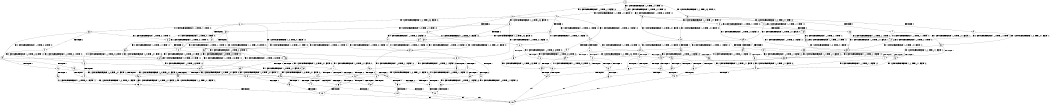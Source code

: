digraph BCG {
size = "7, 10.5";
center = TRUE;
node [shape = circle];
0 [peripheries = 2];
0 -> 1 [label = "EX !1 !ATOMIC_EXCH_BRANCH (1, +0, TRUE, +0, 1, TRUE) !:0:"];
0 -> 2 [label = "EX !2 !ATOMIC_EXCH_BRANCH (1, +1, TRUE, +1, 1, FALSE) !:0:"];
0 -> 3 [label = "EX !0 !ATOMIC_EXCH_BRANCH (1, +1, TRUE, +0, 3, TRUE) !:0:"];
1 -> 4 [label = "EX !2 !ATOMIC_EXCH_BRANCH (1, +1, TRUE, +1, 1, FALSE) !:0:"];
1 -> 5 [label = "EX !0 !ATOMIC_EXCH_BRANCH (1, +1, TRUE, +0, 3, TRUE) !:0:"];
1 -> 1 [label = "EX !1 !ATOMIC_EXCH_BRANCH (1, +0, TRUE, +0, 1, TRUE) !:0:"];
2 -> 6 [label = "TERMINATE !2"];
2 -> 7 [label = "EX !1 !ATOMIC_EXCH_BRANCH (1, +0, TRUE, +0, 1, FALSE) !:0:"];
2 -> 8 [label = "EX !0 !ATOMIC_EXCH_BRANCH (1, +1, TRUE, +0, 3, FALSE) !:0:"];
3 -> 9 [label = "TERMINATE !0"];
3 -> 10 [label = "EX !1 !ATOMIC_EXCH_BRANCH (1, +0, TRUE, +0, 1, FALSE) !:0:"];
3 -> 11 [label = "EX !2 !ATOMIC_EXCH_BRANCH (1, +1, TRUE, +1, 1, TRUE) !:0:"];
4 -> 12 [label = "TERMINATE !2"];
4 -> 13 [label = "EX !0 !ATOMIC_EXCH_BRANCH (1, +1, TRUE, +0, 3, FALSE) !:0:"];
4 -> 7 [label = "EX !1 !ATOMIC_EXCH_BRANCH (1, +0, TRUE, +0, 1, FALSE) !:0:"];
5 -> 14 [label = "TERMINATE !0"];
5 -> 15 [label = "EX !2 !ATOMIC_EXCH_BRANCH (1, +1, TRUE, +1, 1, TRUE) !:0:"];
5 -> 10 [label = "EX !1 !ATOMIC_EXCH_BRANCH (1, +0, TRUE, +0, 1, FALSE) !:0:"];
6 -> 16 [label = "EX !1 !ATOMIC_EXCH_BRANCH (1, +0, TRUE, +0, 1, FALSE) !:0:"];
6 -> 17 [label = "EX !0 !ATOMIC_EXCH_BRANCH (1, +1, TRUE, +0, 3, FALSE) !:0:"];
7 -> 18 [label = "TERMINATE !1"];
7 -> 19 [label = "TERMINATE !2"];
7 -> 20 [label = "EX !0 !ATOMIC_EXCH_BRANCH (1, +1, TRUE, +0, 3, TRUE) !:0:"];
8 -> 21 [label = "TERMINATE !2"];
8 -> 22 [label = "EX !1 !ATOMIC_EXCH_BRANCH (1, +0, TRUE, +0, 1, FALSE) !:0:"];
8 -> 23 [label = "EX !0 !ATOMIC_EXCH_BRANCH (1, +0, TRUE, +1, 1, TRUE) !:0:"];
9 -> 24 [label = "EX !2 !ATOMIC_EXCH_BRANCH (1, +1, TRUE, +1, 1, TRUE) !:1:"];
9 -> 25 [label = "EX !1 !ATOMIC_EXCH_BRANCH (1, +0, TRUE, +0, 1, FALSE) !:1:"];
10 -> 26 [label = "TERMINATE !1"];
10 -> 27 [label = "TERMINATE !0"];
10 -> 20 [label = "EX !2 !ATOMIC_EXCH_BRANCH (1, +1, TRUE, +1, 1, FALSE) !:0:"];
11 -> 28 [label = "TERMINATE !0"];
11 -> 29 [label = "EX !1 !ATOMIC_EXCH_BRANCH (1, +0, TRUE, +0, 1, FALSE) !:0:"];
11 -> 11 [label = "EX !2 !ATOMIC_EXCH_BRANCH (1, +1, TRUE, +1, 1, TRUE) !:0:"];
12 -> 30 [label = "EX !0 !ATOMIC_EXCH_BRANCH (1, +1, TRUE, +0, 3, FALSE) !:0:"];
12 -> 16 [label = "EX !1 !ATOMIC_EXCH_BRANCH (1, +0, TRUE, +0, 1, FALSE) !:0:"];
13 -> 31 [label = "TERMINATE !2"];
13 -> 22 [label = "EX !1 !ATOMIC_EXCH_BRANCH (1, +0, TRUE, +0, 1, FALSE) !:0:"];
13 -> 32 [label = "EX !0 !ATOMIC_EXCH_BRANCH (1, +0, TRUE, +1, 1, TRUE) !:0:"];
14 -> 33 [label = "EX !2 !ATOMIC_EXCH_BRANCH (1, +1, TRUE, +1, 1, TRUE) !:1:"];
14 -> 25 [label = "EX !1 !ATOMIC_EXCH_BRANCH (1, +0, TRUE, +0, 1, FALSE) !:1:"];
15 -> 34 [label = "TERMINATE !0"];
15 -> 15 [label = "EX !2 !ATOMIC_EXCH_BRANCH (1, +1, TRUE, +1, 1, TRUE) !:0:"];
15 -> 29 [label = "EX !1 !ATOMIC_EXCH_BRANCH (1, +0, TRUE, +0, 1, FALSE) !:0:"];
16 -> 35 [label = "TERMINATE !1"];
16 -> 36 [label = "EX !0 !ATOMIC_EXCH_BRANCH (1, +1, TRUE, +0, 3, TRUE) !:0:"];
17 -> 37 [label = "EX !1 !ATOMIC_EXCH_BRANCH (1, +0, TRUE, +0, 1, FALSE) !:0:"];
17 -> 38 [label = "EX !0 !ATOMIC_EXCH_BRANCH (1, +0, TRUE, +1, 1, TRUE) !:0:"];
18 -> 39 [label = "TERMINATE !2"];
18 -> 40 [label = "EX !0 !ATOMIC_EXCH_BRANCH (1, +1, TRUE, +0, 3, TRUE) !:0:"];
19 -> 35 [label = "TERMINATE !1"];
19 -> 36 [label = "EX !0 !ATOMIC_EXCH_BRANCH (1, +1, TRUE, +0, 3, TRUE) !:0:"];
20 -> 41 [label = "TERMINATE !1"];
20 -> 42 [label = "TERMINATE !2"];
20 -> 43 [label = "TERMINATE !0"];
21 -> 37 [label = "EX !1 !ATOMIC_EXCH_BRANCH (1, +0, TRUE, +0, 1, FALSE) !:0:"];
21 -> 38 [label = "EX !0 !ATOMIC_EXCH_BRANCH (1, +0, TRUE, +1, 1, TRUE) !:0:"];
22 -> 44 [label = "TERMINATE !1"];
22 -> 45 [label = "TERMINATE !2"];
22 -> 46 [label = "EX !0 !ATOMIC_EXCH_BRANCH (1, +0, TRUE, +1, 1, FALSE) !:0:"];
23 -> 47 [label = "TERMINATE !2"];
23 -> 48 [label = "EX !1 !ATOMIC_EXCH_BRANCH (1, +0, TRUE, +0, 1, TRUE) !:0:"];
23 -> 49 [label = "EX !0 !ATOMIC_EXCH_BRANCH (1, +1, TRUE, +0, 3, TRUE) !:0:"];
24 -> 50 [label = "EX !1 !ATOMIC_EXCH_BRANCH (1, +0, TRUE, +0, 1, FALSE) !:1:"];
24 -> 24 [label = "EX !2 !ATOMIC_EXCH_BRANCH (1, +1, TRUE, +1, 1, TRUE) !:1:"];
25 -> 51 [label = "TERMINATE !1"];
25 -> 52 [label = "EX !2 !ATOMIC_EXCH_BRANCH (1, +1, TRUE, +1, 1, FALSE) !:1:"];
26 -> 53 [label = "TERMINATE !0"];
26 -> 40 [label = "EX !2 !ATOMIC_EXCH_BRANCH (1, +1, TRUE, +1, 1, FALSE) !:0:"];
27 -> 51 [label = "TERMINATE !1"];
27 -> 52 [label = "EX !2 !ATOMIC_EXCH_BRANCH (1, +1, TRUE, +1, 1, FALSE) !:1:"];
28 -> 50 [label = "EX !1 !ATOMIC_EXCH_BRANCH (1, +0, TRUE, +0, 1, FALSE) !:1:"];
28 -> 24 [label = "EX !2 !ATOMIC_EXCH_BRANCH (1, +1, TRUE, +1, 1, TRUE) !:1:"];
29 -> 54 [label = "TERMINATE !1"];
29 -> 55 [label = "TERMINATE !0"];
29 -> 20 [label = "EX !2 !ATOMIC_EXCH_BRANCH (1, +1, TRUE, +1, 1, FALSE) !:0:"];
30 -> 37 [label = "EX !1 !ATOMIC_EXCH_BRANCH (1, +0, TRUE, +0, 1, FALSE) !:0:"];
30 -> 56 [label = "EX !0 !ATOMIC_EXCH_BRANCH (1, +0, TRUE, +1, 1, TRUE) !:0:"];
31 -> 37 [label = "EX !1 !ATOMIC_EXCH_BRANCH (1, +0, TRUE, +0, 1, FALSE) !:0:"];
31 -> 56 [label = "EX !0 !ATOMIC_EXCH_BRANCH (1, +0, TRUE, +1, 1, TRUE) !:0:"];
32 -> 57 [label = "TERMINATE !2"];
32 -> 48 [label = "EX !1 !ATOMIC_EXCH_BRANCH (1, +0, TRUE, +0, 1, TRUE) !:0:"];
32 -> 58 [label = "EX !0 !ATOMIC_EXCH_BRANCH (1, +1, TRUE, +0, 3, TRUE) !:0:"];
33 -> 33 [label = "EX !2 !ATOMIC_EXCH_BRANCH (1, +1, TRUE, +1, 1, TRUE) !:1:"];
33 -> 50 [label = "EX !1 !ATOMIC_EXCH_BRANCH (1, +0, TRUE, +0, 1, FALSE) !:1:"];
34 -> 33 [label = "EX !2 !ATOMIC_EXCH_BRANCH (1, +1, TRUE, +1, 1, TRUE) !:1:"];
34 -> 50 [label = "EX !1 !ATOMIC_EXCH_BRANCH (1, +0, TRUE, +0, 1, FALSE) !:1:"];
35 -> 59 [label = "EX !0 !ATOMIC_EXCH_BRANCH (1, +1, TRUE, +0, 3, TRUE) !:0:"];
36 -> 60 [label = "TERMINATE !1"];
36 -> 61 [label = "TERMINATE !0"];
37 -> 62 [label = "TERMINATE !1"];
37 -> 63 [label = "EX !0 !ATOMIC_EXCH_BRANCH (1, +0, TRUE, +1, 1, FALSE) !:0:"];
38 -> 64 [label = "EX !1 !ATOMIC_EXCH_BRANCH (1, +0, TRUE, +0, 1, TRUE) !:0:"];
38 -> 65 [label = "EX !0 !ATOMIC_EXCH_BRANCH (1, +1, TRUE, +0, 3, TRUE) !:0:"];
39 -> 59 [label = "EX !0 !ATOMIC_EXCH_BRANCH (1, +1, TRUE, +0, 3, TRUE) !:0:"];
40 -> 66 [label = "TERMINATE !2"];
40 -> 67 [label = "TERMINATE !0"];
41 -> 66 [label = "TERMINATE !2"];
41 -> 67 [label = "TERMINATE !0"];
42 -> 60 [label = "TERMINATE !1"];
42 -> 61 [label = "TERMINATE !0"];
43 -> 68 [label = "TERMINATE !1"];
43 -> 69 [label = "TERMINATE !2"];
44 -> 70 [label = "TERMINATE !2"];
44 -> 71 [label = "EX !0 !ATOMIC_EXCH_BRANCH (1, +0, TRUE, +1, 1, FALSE) !:0:"];
45 -> 62 [label = "TERMINATE !1"];
45 -> 63 [label = "EX !0 !ATOMIC_EXCH_BRANCH (1, +0, TRUE, +1, 1, FALSE) !:0:"];
46 -> 72 [label = "TERMINATE !1"];
46 -> 73 [label = "TERMINATE !2"];
46 -> 74 [label = "TERMINATE !0"];
47 -> 64 [label = "EX !1 !ATOMIC_EXCH_BRANCH (1, +0, TRUE, +0, 1, TRUE) !:0:"];
47 -> 65 [label = "EX !0 !ATOMIC_EXCH_BRANCH (1, +1, TRUE, +0, 3, TRUE) !:0:"];
48 -> 57 [label = "TERMINATE !2"];
48 -> 48 [label = "EX !1 !ATOMIC_EXCH_BRANCH (1, +0, TRUE, +0, 1, TRUE) !:0:"];
48 -> 58 [label = "EX !0 !ATOMIC_EXCH_BRANCH (1, +1, TRUE, +0, 3, TRUE) !:0:"];
49 -> 75 [label = "TERMINATE !2"];
49 -> 76 [label = "TERMINATE !0"];
49 -> 77 [label = "EX !1 !ATOMIC_EXCH_BRANCH (1, +0, TRUE, +0, 1, FALSE) !:0:"];
50 -> 78 [label = "TERMINATE !1"];
50 -> 52 [label = "EX !2 !ATOMIC_EXCH_BRANCH (1, +1, TRUE, +1, 1, FALSE) !:1:"];
51 -> 79 [label = "EX !2 !ATOMIC_EXCH_BRANCH (1, +1, TRUE, +1, 1, FALSE) !:2:"];
52 -> 68 [label = "TERMINATE !1"];
52 -> 69 [label = "TERMINATE !2"];
53 -> 79 [label = "EX !2 !ATOMIC_EXCH_BRANCH (1, +1, TRUE, +1, 1, FALSE) !:2:"];
54 -> 80 [label = "TERMINATE !0"];
54 -> 40 [label = "EX !2 !ATOMIC_EXCH_BRANCH (1, +1, TRUE, +1, 1, FALSE) !:0:"];
55 -> 78 [label = "TERMINATE !1"];
55 -> 52 [label = "EX !2 !ATOMIC_EXCH_BRANCH (1, +1, TRUE, +1, 1, FALSE) !:1:"];
56 -> 64 [label = "EX !1 !ATOMIC_EXCH_BRANCH (1, +0, TRUE, +0, 1, TRUE) !:0:"];
56 -> 81 [label = "EX !0 !ATOMIC_EXCH_BRANCH (1, +1, TRUE, +0, 3, TRUE) !:0:"];
57 -> 64 [label = "EX !1 !ATOMIC_EXCH_BRANCH (1, +0, TRUE, +0, 1, TRUE) !:0:"];
57 -> 81 [label = "EX !0 !ATOMIC_EXCH_BRANCH (1, +1, TRUE, +0, 3, TRUE) !:0:"];
58 -> 82 [label = "TERMINATE !2"];
58 -> 83 [label = "TERMINATE !0"];
58 -> 77 [label = "EX !1 !ATOMIC_EXCH_BRANCH (1, +0, TRUE, +0, 1, FALSE) !:0:"];
59 -> 84 [label = "TERMINATE !0"];
60 -> 84 [label = "TERMINATE !0"];
61 -> 85 [label = "TERMINATE !1"];
62 -> 86 [label = "EX !0 !ATOMIC_EXCH_BRANCH (1, +0, TRUE, +1, 1, FALSE) !:0:"];
63 -> 87 [label = "TERMINATE !1"];
63 -> 88 [label = "TERMINATE !0"];
64 -> 64 [label = "EX !1 !ATOMIC_EXCH_BRANCH (1, +0, TRUE, +0, 1, TRUE) !:0:"];
64 -> 81 [label = "EX !0 !ATOMIC_EXCH_BRANCH (1, +1, TRUE, +0, 3, TRUE) !:0:"];
65 -> 89 [label = "TERMINATE !0"];
65 -> 90 [label = "EX !1 !ATOMIC_EXCH_BRANCH (1, +0, TRUE, +0, 1, FALSE) !:0:"];
66 -> 84 [label = "TERMINATE !0"];
67 -> 91 [label = "TERMINATE !2"];
68 -> 91 [label = "TERMINATE !2"];
69 -> 85 [label = "TERMINATE !1"];
70 -> 86 [label = "EX !0 !ATOMIC_EXCH_BRANCH (1, +0, TRUE, +1, 1, FALSE) !:0:"];
71 -> 92 [label = "TERMINATE !2"];
71 -> 93 [label = "TERMINATE !0"];
72 -> 92 [label = "TERMINATE !2"];
72 -> 93 [label = "TERMINATE !0"];
73 -> 87 [label = "TERMINATE !1"];
73 -> 88 [label = "TERMINATE !0"];
74 -> 94 [label = "TERMINATE !1"];
74 -> 95 [label = "TERMINATE !2"];
75 -> 89 [label = "TERMINATE !0"];
75 -> 90 [label = "EX !1 !ATOMIC_EXCH_BRANCH (1, +0, TRUE, +0, 1, FALSE) !:0:"];
76 -> 96 [label = "TERMINATE !2"];
76 -> 97 [label = "EX !1 !ATOMIC_EXCH_BRANCH (1, +0, TRUE, +0, 1, FALSE) !:1:"];
77 -> 72 [label = "TERMINATE !1"];
77 -> 73 [label = "TERMINATE !2"];
77 -> 74 [label = "TERMINATE !0"];
78 -> 79 [label = "EX !2 !ATOMIC_EXCH_BRANCH (1, +1, TRUE, +1, 1, FALSE) !:2:"];
79 -> 91 [label = "TERMINATE !2"];
80 -> 79 [label = "EX !2 !ATOMIC_EXCH_BRANCH (1, +1, TRUE, +1, 1, FALSE) !:2:"];
81 -> 98 [label = "TERMINATE !0"];
81 -> 90 [label = "EX !1 !ATOMIC_EXCH_BRANCH (1, +0, TRUE, +0, 1, FALSE) !:0:"];
82 -> 98 [label = "TERMINATE !0"];
82 -> 90 [label = "EX !1 !ATOMIC_EXCH_BRANCH (1, +0, TRUE, +0, 1, FALSE) !:0:"];
83 -> 99 [label = "TERMINATE !2"];
83 -> 97 [label = "EX !1 !ATOMIC_EXCH_BRANCH (1, +0, TRUE, +0, 1, FALSE) !:1:"];
84 -> 100 [label = "exit"];
85 -> 100 [label = "exit"];
86 -> 101 [label = "TERMINATE !0"];
87 -> 101 [label = "TERMINATE !0"];
88 -> 102 [label = "TERMINATE !1"];
89 -> 103 [label = "EX !1 !ATOMIC_EXCH_BRANCH (1, +0, TRUE, +0, 1, FALSE) !:1:"];
90 -> 87 [label = "TERMINATE !1"];
90 -> 88 [label = "TERMINATE !0"];
91 -> 100 [label = "exit"];
92 -> 101 [label = "TERMINATE !0"];
93 -> 104 [label = "TERMINATE !2"];
94 -> 104 [label = "TERMINATE !2"];
95 -> 102 [label = "TERMINATE !1"];
96 -> 103 [label = "EX !1 !ATOMIC_EXCH_BRANCH (1, +0, TRUE, +0, 1, FALSE) !:1:"];
97 -> 94 [label = "TERMINATE !1"];
97 -> 95 [label = "TERMINATE !2"];
98 -> 103 [label = "EX !1 !ATOMIC_EXCH_BRANCH (1, +0, TRUE, +0, 1, FALSE) !:1:"];
99 -> 103 [label = "EX !1 !ATOMIC_EXCH_BRANCH (1, +0, TRUE, +0, 1, FALSE) !:1:"];
101 -> 100 [label = "exit"];
102 -> 100 [label = "exit"];
103 -> 102 [label = "TERMINATE !1"];
104 -> 100 [label = "exit"];
}
